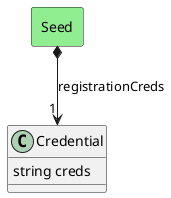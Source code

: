 @startuml

class "Credential" as Model {
 string creds

 
}



    rectangle "Seed" as Seed #lightgreen {
    }
    
        Seed   *--> "1" Model : "registrationCreds"
    

@enduml
